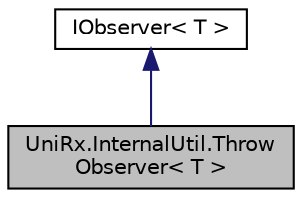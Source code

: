 digraph "UniRx.InternalUtil.ThrowObserver&lt; T &gt;"
{
 // LATEX_PDF_SIZE
  edge [fontname="Helvetica",fontsize="10",labelfontname="Helvetica",labelfontsize="10"];
  node [fontname="Helvetica",fontsize="10",shape=record];
  Node1 [label="UniRx.InternalUtil.Throw\lObserver\< T \>",height=0.2,width=0.4,color="black", fillcolor="grey75", style="filled", fontcolor="black",tooltip=" "];
  Node2 -> Node1 [dir="back",color="midnightblue",fontsize="10",style="solid"];
  Node2 [label="IObserver\< T \>",height=0.2,width=0.4,color="black", fillcolor="white", style="filled",URL="$interface_uni_rx_1_1_i_observer.html",tooltip="Provides a mechanism for receiving push-based notifications and returning a response."];
}
